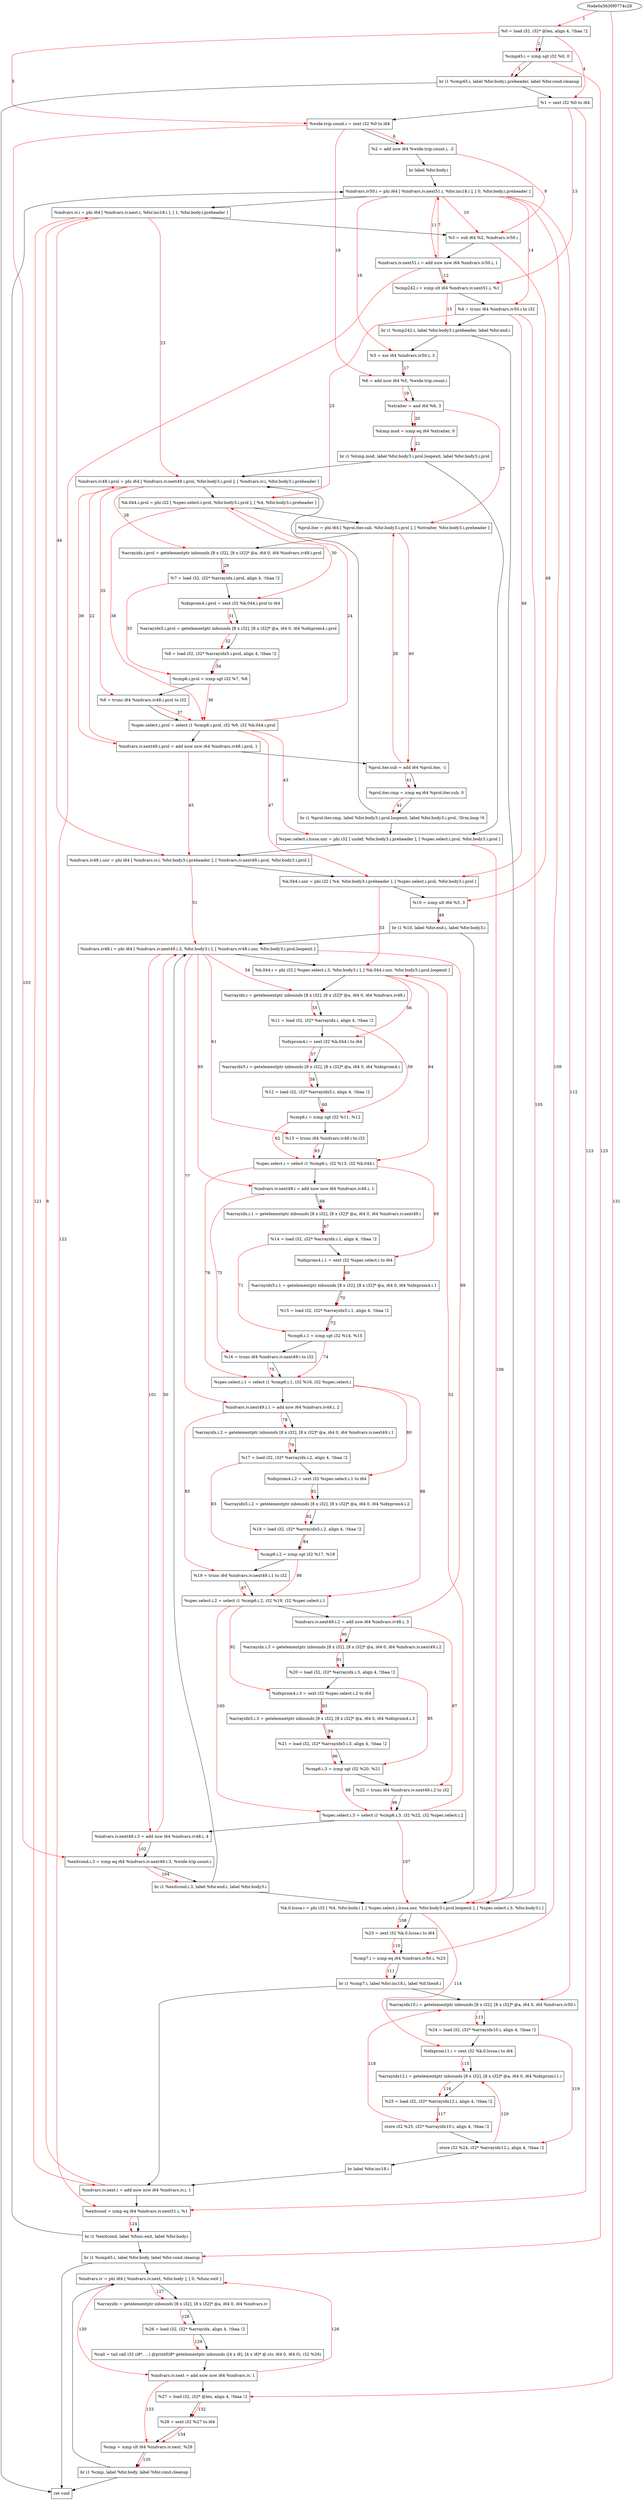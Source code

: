 digraph "CDFG for'main' function" {
	Node0x5630f07761f8[shape=record, label="  %0 = load i32, i32* @len, align 4, !tbaa !2"]
	Node0x5630f077bcb0[shape=record, label="  %cmp45.i = icmp sgt i32 %0, 0"]
	Node0x5630f077bec8[shape=record, label="  br i1 %cmp45.i, label %for.body.i.preheader, label %for.cond.cleanup"]
	Node0x5630f0776628[shape=record, label="  %1 = sext i32 %0 to i64"]
	Node0x5630f077bf58[shape=record, label="  %wide.trip.count.i = zext i32 %0 to i64"]
	Node0x5630f077c060[shape=record, label="  %2 = add nsw i64 %wide.trip.count.i, -2"]
	Node0x5630f077c168[shape=record, label="  br label %for.body.i"]
	Node0x5630f077c2f8[shape=record, label="  %indvars.iv50.i = phi i64 [ %indvars.iv.next51.i, %for.inc18.i ], [ 0, %for.body.i.preheader ]"]
	Node0x5630f077c488[shape=record, label="  %indvars.iv.i = phi i64 [ %indvars.iv.next.i, %for.inc18.i ], [ 1, %for.body.i.preheader ]"]
	Node0x5630f077c550[shape=record, label="  %3 = sub i64 %2, %indvars.iv50.i"]
	Node0x5630f077c5c0[shape=record, label="  %indvars.iv.next51.i = add nuw nsw i64 %indvars.iv50.i, 1"]
	Node0x5630f077c660[shape=record, label="  %cmp242.i = icmp slt i64 %indvars.iv.next51.i, %1"]
	Node0x5630f077c108[shape=record, label="  %4 = trunc i64 %indvars.iv50.i to i32"]
	Node0x5630f077ca38[shape=record, label="  br i1 %cmp242.i, label %for.body3.i.preheader, label %for.end.i"]
	Node0x5630f077cae0[shape=record, label="  %5 = xor i64 %indvars.iv50.i, 3"]
	Node0x5630f077cb80[shape=record, label="  %6 = add nuw i64 %5, %wide.trip.count.i"]
	Node0x5630f077cbf0[shape=record, label="  %xtraiter = and i64 %6, 3"]
	Node0x5630f077cc60[shape=record, label="  %lcmp.mod = icmp eq i64 %xtraiter, 0"]
	Node0x5630f077ceb8[shape=record, label="  br i1 %lcmp.mod, label %for.body3.i.prol.loopexit, label %for.body3.i.prol"]
	Node0x5630f077d008[shape=record, label="  %indvars.iv48.i.prol = phi i64 [ %indvars.iv.next49.i.prol, %for.body3.i.prol ], [ %indvars.iv.i, %for.body3.i.preheader ]"]
	Node0x5630f077d198[shape=record, label="  %k.044.i.prol = phi i32 [ %spec.select.i.prol, %for.body3.i.prol ], [ %4, %for.body3.i.preheader ]"]
	Node0x5630f07795b8[shape=record, label="  %prol.iter = phi i64 [ %prol.iter.sub, %for.body3.i.prol ], [ %xtraiter, %for.body3.i.preheader ]"]
	Node0x5630f07796c8[shape=record, label="  %arrayidx.i.prol = getelementptr inbounds [8 x i32], [8 x i32]* @a, i64 0, i64 %indvars.iv48.i.prol"]
	Node0x5630f0779738[shape=record, label="  %7 = load i32, i32* %arrayidx.i.prol, align 4, !tbaa !2"]
	Node0x5630f0779798[shape=record, label="  %idxprom4.i.prol = sext i32 %k.044.i.prol to i64"]
	Node0x5630f0779858[shape=record, label="  %arrayidx5.i.prol = getelementptr inbounds [8 x i32], [8 x i32]* @a, i64 0, i64 %idxprom4.i.prol"]
	Node0x5630f0779928[shape=record, label="  %8 = load i32, i32* %arrayidx5.i.prol, align 4, !tbaa !2"]
	Node0x5630f0779a30[shape=record, label="  %cmp6.i.prol = icmp sgt i32 %7, %8"]
	Node0x5630f0779ab8[shape=record, label="  %9 = trunc i64 %indvars.iv48.i.prol to i32"]
	Node0x5630f0779b48[shape=record, label="  %spec.select.i.prol = select i1 %cmp6.i.prol, i32 %9, i32 %k.044.i.prol"]
	Node0x5630f0779bc0[shape=record, label="  %indvars.iv.next49.i.prol = add nuw nsw i64 %indvars.iv48.i.prol, 1"]
	Node0x5630f0779c30[shape=record, label="  %prol.iter.sub = add i64 %prol.iter, -1"]
	Node0x5630f0779ca0[shape=record, label="  %prol.iter.cmp = icmp eq i64 %prol.iter.sub, 0"]
	Node0x5630f077e5d8[shape=record, label="  br i1 %prol.iter.cmp, label %for.body3.i.prol.loopexit, label %for.body3.i.prol, !llvm.loop !6"]
	Node0x5630f077c6a8[shape=record, label="  %spec.select.i.lcssa.unr = phi i32 [ undef, %for.body3.i.preheader ], [ %spec.select.i.prol, %for.body3.i.prol ]"]
	Node0x5630f077e788[shape=record, label="  %indvars.iv48.i.unr = phi i64 [ %indvars.iv.i, %for.body3.i.preheader ], [ %indvars.iv.next49.i.prol, %for.body3.i.prol ]"]
	Node0x5630f077e828[shape=record, label="  %k.044.i.unr = phi i32 [ %4, %for.body3.i.preheader ], [ %spec.select.i.prol, %for.body3.i.prol ]"]
	Node0x5630f077e8f0[shape=record, label="  %10 = icmp ult i64 %3, 3"]
	Node0x5630f077e9c8[shape=record, label="  br i1 %10, label %for.end.i, label %for.body3.i"]
	Node0x5630f077ea18[shape=record, label="  %indvars.iv48.i = phi i64 [ %indvars.iv.next49.i.3, %for.body3.i ], [ %indvars.iv48.i.unr, %for.body3.i.prol.loopexit ]"]
	Node0x5630f077eb48[shape=record, label="  %k.044.i = phi i32 [ %spec.select.i.3, %for.body3.i ], [ %k.044.i.unr, %for.body3.i.prol.loopexit ]"]
	Node0x5630f077ec48[shape=record, label="  %arrayidx.i = getelementptr inbounds [8 x i32], [8 x i32]* @a, i64 0, i64 %indvars.iv48.i"]
	Node0x5630f077ce28[shape=record, label="  %11 = load i32, i32* %arrayidx.i, align 4, !tbaa !2"]
	Node0x5630f077d118[shape=record, label="  %idxprom4.i = sext i32 %k.044.i to i64"]
	Node0x5630f077ece8[shape=record, label="  %arrayidx5.i = getelementptr inbounds [8 x i32], [8 x i32]* @a, i64 0, i64 %idxprom4.i"]
	Node0x5630f077ed88[shape=record, label="  %12 = load i32, i32* %arrayidx5.i, align 4, !tbaa !2"]
	Node0x5630f077ee00[shape=record, label="  %cmp6.i = icmp sgt i32 %11, %12"]
	Node0x5630f077ee78[shape=record, label="  %13 = trunc i64 %indvars.iv48.i to i32"]
	Node0x5630f077ef08[shape=record, label="  %spec.select.i = select i1 %cmp6.i, i32 %13, i32 %k.044.i"]
	Node0x5630f077efe0[shape=record, label="  %indvars.iv.next49.i = add nuw nsw i64 %indvars.iv48.i, 1"]
	Node0x5630f077f0f8[shape=record, label="  %arrayidx.i.1 = getelementptr inbounds [8 x i32], [8 x i32]* @a, i64 0, i64 %indvars.iv.next49.i"]
	Node0x5630f077f168[shape=record, label="  %14 = load i32, i32* %arrayidx.i.1, align 4, !tbaa !2"]
	Node0x5630f077f1c8[shape=record, label="  %idxprom4.i.1 = sext i32 %spec.select.i to i64"]
	Node0x5630f077f258[shape=record, label="  %arrayidx5.i.1 = getelementptr inbounds [8 x i32], [8 x i32]* @a, i64 0, i64 %idxprom4.i.1"]
	Node0x5630f077f2f8[shape=record, label="  %15 = load i32, i32* %arrayidx5.i.1, align 4, !tbaa !2"]
	Node0x5630f077f370[shape=record, label="  %cmp6.i.1 = icmp sgt i32 %14, %15"]
	Node0x5630f077f458[shape=record, label="  %16 = trunc i64 %indvars.iv.next49.i to i32"]
	Node0x5630f07799b8[shape=record, label="  %spec.select.i.1 = select i1 %cmp6.i.1, i32 %16, i32 %spec.select.i"]
	Node0x5630f077f4d0[shape=record, label="  %indvars.iv.next49.i.1 = add nsw i64 %indvars.iv48.i, 2"]
	Node0x5630f077f5b8[shape=record, label="  %arrayidx.i.2 = getelementptr inbounds [8 x i32], [8 x i32]* @a, i64 0, i64 %indvars.iv.next49.i.1"]
	Node0x5630f077f628[shape=record, label="  %17 = load i32, i32* %arrayidx.i.2, align 4, !tbaa !2"]
	Node0x5630f077f688[shape=record, label="  %idxprom4.i.2 = sext i32 %spec.select.i.1 to i64"]
	Node0x5630f077f718[shape=record, label="  %arrayidx5.i.2 = getelementptr inbounds [8 x i32], [8 x i32]* @a, i64 0, i64 %idxprom4.i.2"]
	Node0x5630f077fdd8[shape=record, label="  %18 = load i32, i32* %arrayidx5.i.2, align 4, !tbaa !2"]
	Node0x5630f077fe50[shape=record, label="  %cmp6.i.2 = icmp sgt i32 %17, %18"]
	Node0x5630f077ff38[shape=record, label="  %19 = trunc i64 %indvars.iv.next49.i.1 to i32"]
	Node0x5630f077ffc8[shape=record, label="  %spec.select.i.2 = select i1 %cmp6.i.2, i32 %19, i32 %spec.select.i.1"]
	Node0x5630f0780040[shape=record, label="  %indvars.iv.next49.i.2 = add nsw i64 %indvars.iv48.i, 3"]
	Node0x5630f0780128[shape=record, label="  %arrayidx.i.3 = getelementptr inbounds [8 x i32], [8 x i32]* @a, i64 0, i64 %indvars.iv.next49.i.2"]
	Node0x5630f0780198[shape=record, label="  %20 = load i32, i32* %arrayidx.i.3, align 4, !tbaa !2"]
	Node0x5630f07801f8[shape=record, label="  %idxprom4.i.3 = sext i32 %spec.select.i.2 to i64"]
	Node0x5630f0780288[shape=record, label="  %arrayidx5.i.3 = getelementptr inbounds [8 x i32], [8 x i32]* @a, i64 0, i64 %idxprom4.i.3"]
	Node0x5630f0780328[shape=record, label="  %21 = load i32, i32* %arrayidx5.i.3, align 4, !tbaa !2"]
	Node0x5630f07803a0[shape=record, label="  %cmp6.i.3 = icmp sgt i32 %20, %21"]
	Node0x5630f0780488[shape=record, label="  %22 = trunc i64 %indvars.iv.next49.i.2 to i32"]
	Node0x5630f0780518[shape=record, label="  %spec.select.i.3 = select i1 %cmp6.i.3, i32 %22, i32 %spec.select.i.2"]
	Node0x5630f0780590[shape=record, label="  %indvars.iv.next49.i.3 = add nsw i64 %indvars.iv48.i, 4"]
	Node0x5630f0780600[shape=record, label="  %exitcond.i.3 = icmp eq i64 %indvars.iv.next49.i.3, %wide.trip.count.i"]
	Node0x5630f0780688[shape=record, label="  br i1 %exitcond.i.3, label %for.end.i, label %for.body3.i"]
	Node0x5630f07806d8[shape=record, label="  %k.0.lcssa.i = phi i32 [ %4, %for.body.i ], [ %spec.select.i.lcssa.unr, %for.body3.i.prol.loopexit ], [ %spec.select.i.3, %for.body3.i ]"]
	Node0x5630f077c9a8[shape=record, label="  %23 = zext i32 %k.0.lcssa.i to i64"]
	Node0x5630f07807c0[shape=record, label="  %cmp7.i = icmp eq i64 %indvars.iv50.i, %23"]
	Node0x5630f0780898[shape=record, label="  br i1 %cmp7.i, label %for.inc18.i, label %if.then8.i"]
	Node0x5630f0780928[shape=record, label="  %arrayidx10.i = getelementptr inbounds [8 x i32], [8 x i32]* @a, i64 0, i64 %indvars.iv50.i"]
	Node0x5630f077c758[shape=record, label="  %24 = load i32, i32* %arrayidx10.i, align 4, !tbaa !2"]
	Node0x5630f0779508[shape=record, label="  %idxprom11.i = sext i32 %k.0.lcssa.i to i64"]
	Node0x5630f07809c8[shape=record, label="  %arrayidx12.i = getelementptr inbounds [8 x i32], [8 x i32]* @a, i64 0, i64 %idxprom11.i"]
	Node0x5630f0780a68[shape=record, label="  %25 = load i32, i32* %arrayidx12.i, align 4, !tbaa !2"]
	Node0x5630f0780ae0[shape=record, label="  store i32 %25, i32* %arrayidx10.i, align 4, !tbaa !2"]
	Node0x5630f0780b60[shape=record, label="  store i32 %24, i32* %arrayidx12.i, align 4, !tbaa !2"]
	Node0x5630f0780bc8[shape=record, label="  br label %for.inc18.i"]
	Node0x5630f0780c70[shape=record, label="  %indvars.iv.next.i = add nuw nsw i64 %indvars.iv.i, 1"]
	Node0x5630f0780d10[shape=record, label="  %exitcond = icmp eq i64 %indvars.iv.next51.i, %1"]
	Node0x5630f0780de8[shape=record, label="  br i1 %exitcond, label %func.exit, label %for.body.i"]
	Node0x5630f0780f28[shape=record, label="  br i1 %cmp45.i, label %for.body, label %for.cond.cleanup"]
	Node0x5630f0780f70[shape=record, label="  ret void"]
	Node0x5630f0780fb8[shape=record, label="  %indvars.iv = phi i64 [ %indvars.iv.next, %for.body ], [ 0, %func.exit ]"]
	Node0x5630f07810c8[shape=record, label="  %arrayidx = getelementptr inbounds [8 x i32], [8 x i32]* @a, i64 0, i64 %indvars.iv"]
	Node0x5630f077be18[shape=record, label="  %26 = load i32, i32* %arrayidx, align 4, !tbaa !2"]
	Node0x5630f07814e8[shape=record, label="  %call = tail call i32 (i8*, ...) @printf(i8* getelementptr inbounds ([4 x i8], [4 x i8]* @.str, i64 0, i64 0), i32 %26)"]
	Node0x5630f07815c0[shape=record, label="  %indvars.iv.next = add nuw nsw i64 %indvars.iv, 1"]
	Node0x5630f077c408[shape=record, label="  %27 = load i32, i32* @len, align 4, !tbaa !2"]
	Node0x5630f0781618[shape=record, label="  %28 = sext i32 %27 to i64"]
	Node0x5630f0781690[shape=record, label="  %cmp = icmp slt i64 %indvars.iv.next, %28"]
	Node0x5630f0781768[shape=record, label="  br i1 %cmp, label %for.body, label %for.cond.cleanup"]
	Node0x5630f07761f8 -> Node0x5630f077bcb0
	Node0x5630f077bcb0 -> Node0x5630f077bec8
	Node0x5630f077bec8 -> Node0x5630f0776628
	Node0x5630f077bec8 -> Node0x5630f0780f70
	Node0x5630f0776628 -> Node0x5630f077bf58
	Node0x5630f077bf58 -> Node0x5630f077c060
	Node0x5630f077c060 -> Node0x5630f077c168
	Node0x5630f077c168 -> Node0x5630f077c2f8
	Node0x5630f077c2f8 -> Node0x5630f077c488
	Node0x5630f077c488 -> Node0x5630f077c550
	Node0x5630f077c550 -> Node0x5630f077c5c0
	Node0x5630f077c5c0 -> Node0x5630f077c660
	Node0x5630f077c660 -> Node0x5630f077c108
	Node0x5630f077c108 -> Node0x5630f077ca38
	Node0x5630f077ca38 -> Node0x5630f077cae0
	Node0x5630f077ca38 -> Node0x5630f07806d8
	Node0x5630f077cae0 -> Node0x5630f077cb80
	Node0x5630f077cb80 -> Node0x5630f077cbf0
	Node0x5630f077cbf0 -> Node0x5630f077cc60
	Node0x5630f077cc60 -> Node0x5630f077ceb8
	Node0x5630f077ceb8 -> Node0x5630f077c6a8
	Node0x5630f077ceb8 -> Node0x5630f077d008
	Node0x5630f077d008 -> Node0x5630f077d198
	Node0x5630f077d198 -> Node0x5630f07795b8
	Node0x5630f07795b8 -> Node0x5630f07796c8
	Node0x5630f07796c8 -> Node0x5630f0779738
	Node0x5630f0779738 -> Node0x5630f0779798
	Node0x5630f0779798 -> Node0x5630f0779858
	Node0x5630f0779858 -> Node0x5630f0779928
	Node0x5630f0779928 -> Node0x5630f0779a30
	Node0x5630f0779a30 -> Node0x5630f0779ab8
	Node0x5630f0779ab8 -> Node0x5630f0779b48
	Node0x5630f0779b48 -> Node0x5630f0779bc0
	Node0x5630f0779bc0 -> Node0x5630f0779c30
	Node0x5630f0779c30 -> Node0x5630f0779ca0
	Node0x5630f0779ca0 -> Node0x5630f077e5d8
	Node0x5630f077e5d8 -> Node0x5630f077c6a8
	Node0x5630f077e5d8 -> Node0x5630f077d008
	Node0x5630f077c6a8 -> Node0x5630f077e788
	Node0x5630f077e788 -> Node0x5630f077e828
	Node0x5630f077e828 -> Node0x5630f077e8f0
	Node0x5630f077e8f0 -> Node0x5630f077e9c8
	Node0x5630f077e9c8 -> Node0x5630f07806d8
	Node0x5630f077e9c8 -> Node0x5630f077ea18
	Node0x5630f077ea18 -> Node0x5630f077eb48
	Node0x5630f077eb48 -> Node0x5630f077ec48
	Node0x5630f077ec48 -> Node0x5630f077ce28
	Node0x5630f077ce28 -> Node0x5630f077d118
	Node0x5630f077d118 -> Node0x5630f077ece8
	Node0x5630f077ece8 -> Node0x5630f077ed88
	Node0x5630f077ed88 -> Node0x5630f077ee00
	Node0x5630f077ee00 -> Node0x5630f077ee78
	Node0x5630f077ee78 -> Node0x5630f077ef08
	Node0x5630f077ef08 -> Node0x5630f077efe0
	Node0x5630f077efe0 -> Node0x5630f077f0f8
	Node0x5630f077f0f8 -> Node0x5630f077f168
	Node0x5630f077f168 -> Node0x5630f077f1c8
	Node0x5630f077f1c8 -> Node0x5630f077f258
	Node0x5630f077f258 -> Node0x5630f077f2f8
	Node0x5630f077f2f8 -> Node0x5630f077f370
	Node0x5630f077f370 -> Node0x5630f077f458
	Node0x5630f077f458 -> Node0x5630f07799b8
	Node0x5630f07799b8 -> Node0x5630f077f4d0
	Node0x5630f077f4d0 -> Node0x5630f077f5b8
	Node0x5630f077f5b8 -> Node0x5630f077f628
	Node0x5630f077f628 -> Node0x5630f077f688
	Node0x5630f077f688 -> Node0x5630f077f718
	Node0x5630f077f718 -> Node0x5630f077fdd8
	Node0x5630f077fdd8 -> Node0x5630f077fe50
	Node0x5630f077fe50 -> Node0x5630f077ff38
	Node0x5630f077ff38 -> Node0x5630f077ffc8
	Node0x5630f077ffc8 -> Node0x5630f0780040
	Node0x5630f0780040 -> Node0x5630f0780128
	Node0x5630f0780128 -> Node0x5630f0780198
	Node0x5630f0780198 -> Node0x5630f07801f8
	Node0x5630f07801f8 -> Node0x5630f0780288
	Node0x5630f0780288 -> Node0x5630f0780328
	Node0x5630f0780328 -> Node0x5630f07803a0
	Node0x5630f07803a0 -> Node0x5630f0780488
	Node0x5630f0780488 -> Node0x5630f0780518
	Node0x5630f0780518 -> Node0x5630f0780590
	Node0x5630f0780590 -> Node0x5630f0780600
	Node0x5630f0780600 -> Node0x5630f0780688
	Node0x5630f0780688 -> Node0x5630f07806d8
	Node0x5630f0780688 -> Node0x5630f077ea18
	Node0x5630f07806d8 -> Node0x5630f077c9a8
	Node0x5630f077c9a8 -> Node0x5630f07807c0
	Node0x5630f07807c0 -> Node0x5630f0780898
	Node0x5630f0780898 -> Node0x5630f0780c70
	Node0x5630f0780898 -> Node0x5630f0780928
	Node0x5630f0780928 -> Node0x5630f077c758
	Node0x5630f077c758 -> Node0x5630f0779508
	Node0x5630f0779508 -> Node0x5630f07809c8
	Node0x5630f07809c8 -> Node0x5630f0780a68
	Node0x5630f0780a68 -> Node0x5630f0780ae0
	Node0x5630f0780ae0 -> Node0x5630f0780b60
	Node0x5630f0780b60 -> Node0x5630f0780bc8
	Node0x5630f0780bc8 -> Node0x5630f0780c70
	Node0x5630f0780c70 -> Node0x5630f0780d10
	Node0x5630f0780d10 -> Node0x5630f0780de8
	Node0x5630f0780de8 -> Node0x5630f0780f28
	Node0x5630f0780de8 -> Node0x5630f077c2f8
	Node0x5630f0780f28 -> Node0x5630f0780fb8
	Node0x5630f0780f28 -> Node0x5630f0780f70
	Node0x5630f0780fb8 -> Node0x5630f07810c8
	Node0x5630f07810c8 -> Node0x5630f077be18
	Node0x5630f077be18 -> Node0x5630f07814e8
	Node0x5630f07814e8 -> Node0x5630f07815c0
	Node0x5630f07815c0 -> Node0x5630f077c408
	Node0x5630f077c408 -> Node0x5630f0781618
	Node0x5630f0781618 -> Node0x5630f0781690
	Node0x5630f0781690 -> Node0x5630f0781768
	Node0x5630f0781768 -> Node0x5630f0780fb8
	Node0x5630f0781768 -> Node0x5630f0780f70
edge [color=red]
	Node0x5630f0774c28 -> Node0x5630f07761f8[label="1"]
	Node0x5630f07761f8 -> Node0x5630f077bcb0[label="2"]
	Node0x5630f077bcb0 -> Node0x5630f077bec8[label="3"]
	Node0x5630f07761f8 -> Node0x5630f0776628[label="4"]
	Node0x5630f07761f8 -> Node0x5630f077bf58[label="5"]
	Node0x5630f077bf58 -> Node0x5630f077c060[label="6"]
	Node0x5630f077c5c0 -> Node0x5630f077c2f8[label="7"]
	Node0x5630f0780c70 -> Node0x5630f077c488[label="8"]
	Node0x5630f077c060 -> Node0x5630f077c550[label="9"]
	Node0x5630f077c2f8 -> Node0x5630f077c550[label="10"]
	Node0x5630f077c2f8 -> Node0x5630f077c5c0[label="11"]
	Node0x5630f077c5c0 -> Node0x5630f077c660[label="12"]
	Node0x5630f0776628 -> Node0x5630f077c660[label="13"]
	Node0x5630f077c2f8 -> Node0x5630f077c108[label="14"]
	Node0x5630f077c660 -> Node0x5630f077ca38[label="15"]
	Node0x5630f077c2f8 -> Node0x5630f077cae0[label="16"]
	Node0x5630f077cae0 -> Node0x5630f077cb80[label="17"]
	Node0x5630f077bf58 -> Node0x5630f077cb80[label="18"]
	Node0x5630f077cb80 -> Node0x5630f077cbf0[label="19"]
	Node0x5630f077cbf0 -> Node0x5630f077cc60[label="20"]
	Node0x5630f077cc60 -> Node0x5630f077ceb8[label="21"]
	Node0x5630f0779bc0 -> Node0x5630f077d008[label="22"]
	Node0x5630f077c488 -> Node0x5630f077d008[label="23"]
	Node0x5630f0779b48 -> Node0x5630f077d198[label="24"]
	Node0x5630f077c108 -> Node0x5630f077d198[label="25"]
	Node0x5630f0779c30 -> Node0x5630f07795b8[label="26"]
	Node0x5630f077cbf0 -> Node0x5630f07795b8[label="27"]
	Node0x5630f077d008 -> Node0x5630f07796c8[label="28"]
	Node0x5630f07796c8 -> Node0x5630f0779738[label="29"]
	Node0x5630f077d198 -> Node0x5630f0779798[label="30"]
	Node0x5630f0779798 -> Node0x5630f0779858[label="31"]
	Node0x5630f0779858 -> Node0x5630f0779928[label="32"]
	Node0x5630f0779738 -> Node0x5630f0779a30[label="33"]
	Node0x5630f0779928 -> Node0x5630f0779a30[label="34"]
	Node0x5630f077d008 -> Node0x5630f0779ab8[label="35"]
	Node0x5630f0779a30 -> Node0x5630f0779b48[label="36"]
	Node0x5630f0779ab8 -> Node0x5630f0779b48[label="37"]
	Node0x5630f077d198 -> Node0x5630f0779b48[label="38"]
	Node0x5630f077d008 -> Node0x5630f0779bc0[label="39"]
	Node0x5630f07795b8 -> Node0x5630f0779c30[label="40"]
	Node0x5630f0779c30 -> Node0x5630f0779ca0[label="41"]
	Node0x5630f0779ca0 -> Node0x5630f077e5d8[label="42"]
	Node0x5630f0779b48 -> Node0x5630f077c6a8[label="43"]
	Node0x5630f077c488 -> Node0x5630f077e788[label="44"]
	Node0x5630f0779bc0 -> Node0x5630f077e788[label="45"]
	Node0x5630f077c108 -> Node0x5630f077e828[label="46"]
	Node0x5630f0779b48 -> Node0x5630f077e828[label="47"]
	Node0x5630f077c550 -> Node0x5630f077e8f0[label="48"]
	Node0x5630f077e8f0 -> Node0x5630f077e9c8[label="49"]
	Node0x5630f0780590 -> Node0x5630f077ea18[label="50"]
	Node0x5630f077e788 -> Node0x5630f077ea18[label="51"]
	Node0x5630f0780518 -> Node0x5630f077eb48[label="52"]
	Node0x5630f077e828 -> Node0x5630f077eb48[label="53"]
	Node0x5630f077ea18 -> Node0x5630f077ec48[label="54"]
	Node0x5630f077ec48 -> Node0x5630f077ce28[label="55"]
	Node0x5630f077eb48 -> Node0x5630f077d118[label="56"]
	Node0x5630f077d118 -> Node0x5630f077ece8[label="57"]
	Node0x5630f077ece8 -> Node0x5630f077ed88[label="58"]
	Node0x5630f077ce28 -> Node0x5630f077ee00[label="59"]
	Node0x5630f077ed88 -> Node0x5630f077ee00[label="60"]
	Node0x5630f077ea18 -> Node0x5630f077ee78[label="61"]
	Node0x5630f077ee00 -> Node0x5630f077ef08[label="62"]
	Node0x5630f077ee78 -> Node0x5630f077ef08[label="63"]
	Node0x5630f077eb48 -> Node0x5630f077ef08[label="64"]
	Node0x5630f077ea18 -> Node0x5630f077efe0[label="65"]
	Node0x5630f077efe0 -> Node0x5630f077f0f8[label="66"]
	Node0x5630f077f0f8 -> Node0x5630f077f168[label="67"]
	Node0x5630f077ef08 -> Node0x5630f077f1c8[label="68"]
	Node0x5630f077f1c8 -> Node0x5630f077f258[label="69"]
	Node0x5630f077f258 -> Node0x5630f077f2f8[label="70"]
	Node0x5630f077f168 -> Node0x5630f077f370[label="71"]
	Node0x5630f077f2f8 -> Node0x5630f077f370[label="72"]
	Node0x5630f077efe0 -> Node0x5630f077f458[label="73"]
	Node0x5630f077f370 -> Node0x5630f07799b8[label="74"]
	Node0x5630f077f458 -> Node0x5630f07799b8[label="75"]
	Node0x5630f077ef08 -> Node0x5630f07799b8[label="76"]
	Node0x5630f077ea18 -> Node0x5630f077f4d0[label="77"]
	Node0x5630f077f4d0 -> Node0x5630f077f5b8[label="78"]
	Node0x5630f077f5b8 -> Node0x5630f077f628[label="79"]
	Node0x5630f07799b8 -> Node0x5630f077f688[label="80"]
	Node0x5630f077f688 -> Node0x5630f077f718[label="81"]
	Node0x5630f077f718 -> Node0x5630f077fdd8[label="82"]
	Node0x5630f077f628 -> Node0x5630f077fe50[label="83"]
	Node0x5630f077fdd8 -> Node0x5630f077fe50[label="84"]
	Node0x5630f077f4d0 -> Node0x5630f077ff38[label="85"]
	Node0x5630f077fe50 -> Node0x5630f077ffc8[label="86"]
	Node0x5630f077ff38 -> Node0x5630f077ffc8[label="87"]
	Node0x5630f07799b8 -> Node0x5630f077ffc8[label="88"]
	Node0x5630f077ea18 -> Node0x5630f0780040[label="89"]
	Node0x5630f0780040 -> Node0x5630f0780128[label="90"]
	Node0x5630f0780128 -> Node0x5630f0780198[label="91"]
	Node0x5630f077ffc8 -> Node0x5630f07801f8[label="92"]
	Node0x5630f07801f8 -> Node0x5630f0780288[label="93"]
	Node0x5630f0780288 -> Node0x5630f0780328[label="94"]
	Node0x5630f0780198 -> Node0x5630f07803a0[label="95"]
	Node0x5630f0780328 -> Node0x5630f07803a0[label="96"]
	Node0x5630f0780040 -> Node0x5630f0780488[label="97"]
	Node0x5630f07803a0 -> Node0x5630f0780518[label="98"]
	Node0x5630f0780488 -> Node0x5630f0780518[label="99"]
	Node0x5630f077ffc8 -> Node0x5630f0780518[label="100"]
	Node0x5630f077ea18 -> Node0x5630f0780590[label="101"]
	Node0x5630f0780590 -> Node0x5630f0780600[label="102"]
	Node0x5630f077bf58 -> Node0x5630f0780600[label="103"]
	Node0x5630f0780600 -> Node0x5630f0780688[label="104"]
	Node0x5630f077c108 -> Node0x5630f07806d8[label="105"]
	Node0x5630f077c6a8 -> Node0x5630f07806d8[label="106"]
	Node0x5630f0780518 -> Node0x5630f07806d8[label="107"]
	Node0x5630f07806d8 -> Node0x5630f077c9a8[label="108"]
	Node0x5630f077c2f8 -> Node0x5630f07807c0[label="109"]
	Node0x5630f077c9a8 -> Node0x5630f07807c0[label="110"]
	Node0x5630f07807c0 -> Node0x5630f0780898[label="111"]
	Node0x5630f077c2f8 -> Node0x5630f0780928[label="112"]
	Node0x5630f0780928 -> Node0x5630f077c758[label="113"]
	Node0x5630f07806d8 -> Node0x5630f0779508[label="114"]
	Node0x5630f0779508 -> Node0x5630f07809c8[label="115"]
	Node0x5630f07809c8 -> Node0x5630f0780a68[label="116"]
	Node0x5630f0780a68 -> Node0x5630f0780ae0[label="117"]
	Node0x5630f0780ae0 -> Node0x5630f0780928[label="118"]
	Node0x5630f077c758 -> Node0x5630f0780b60[label="119"]
	Node0x5630f0780b60 -> Node0x5630f07809c8[label="120"]
	Node0x5630f077c488 -> Node0x5630f0780c70[label="121"]
	Node0x5630f077c5c0 -> Node0x5630f0780d10[label="122"]
	Node0x5630f0776628 -> Node0x5630f0780d10[label="123"]
	Node0x5630f0780d10 -> Node0x5630f0780de8[label="124"]
	Node0x5630f077bcb0 -> Node0x5630f0780f28[label="125"]
	Node0x5630f07815c0 -> Node0x5630f0780fb8[label="126"]
	Node0x5630f0780fb8 -> Node0x5630f07810c8[label="127"]
	Node0x5630f07810c8 -> Node0x5630f077be18[label="128"]
	Node0x5630f077be18 -> Node0x5630f07814e8[label="129"]
	Node0x5630f0780fb8 -> Node0x5630f07815c0[label="130"]
	Node0x5630f0774c28 -> Node0x5630f077c408[label="131"]
	Node0x5630f077c408 -> Node0x5630f0781618[label="132"]
	Node0x5630f07815c0 -> Node0x5630f0781690[label="133"]
	Node0x5630f0781618 -> Node0x5630f0781690[label="134"]
	Node0x5630f0781690 -> Node0x5630f0781768[label="135"]
}
